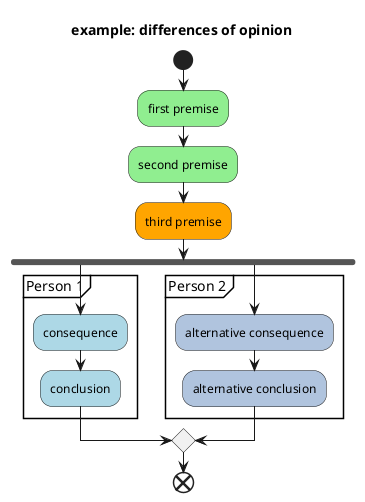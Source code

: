 @startuml
title example: differences of opinion

start
#lightgreen:first premise;
#lightgreen:second premise;
#orange:third premise;
fork
    group Person 1
        #lightblue:consequence;
        #lightblue:conclusion;
    end group
fork again
    group Person 2
        #lightsteelblue:alternative consequence;
        #lightsteelblue:alternative conclusion;
    end group
end merge
end



@enduml